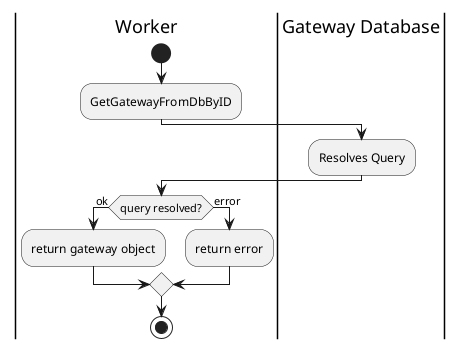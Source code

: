 @startuml GetGatewayActivity;
|Worker|

start

:GetGatewayFromDbByID;

|Gateway Database|
:Resolves Query;

|Worker|
if (query resolved?) is (ok) then
:return gateway object;
else (error)
:return error;
endif

stop
@enduml